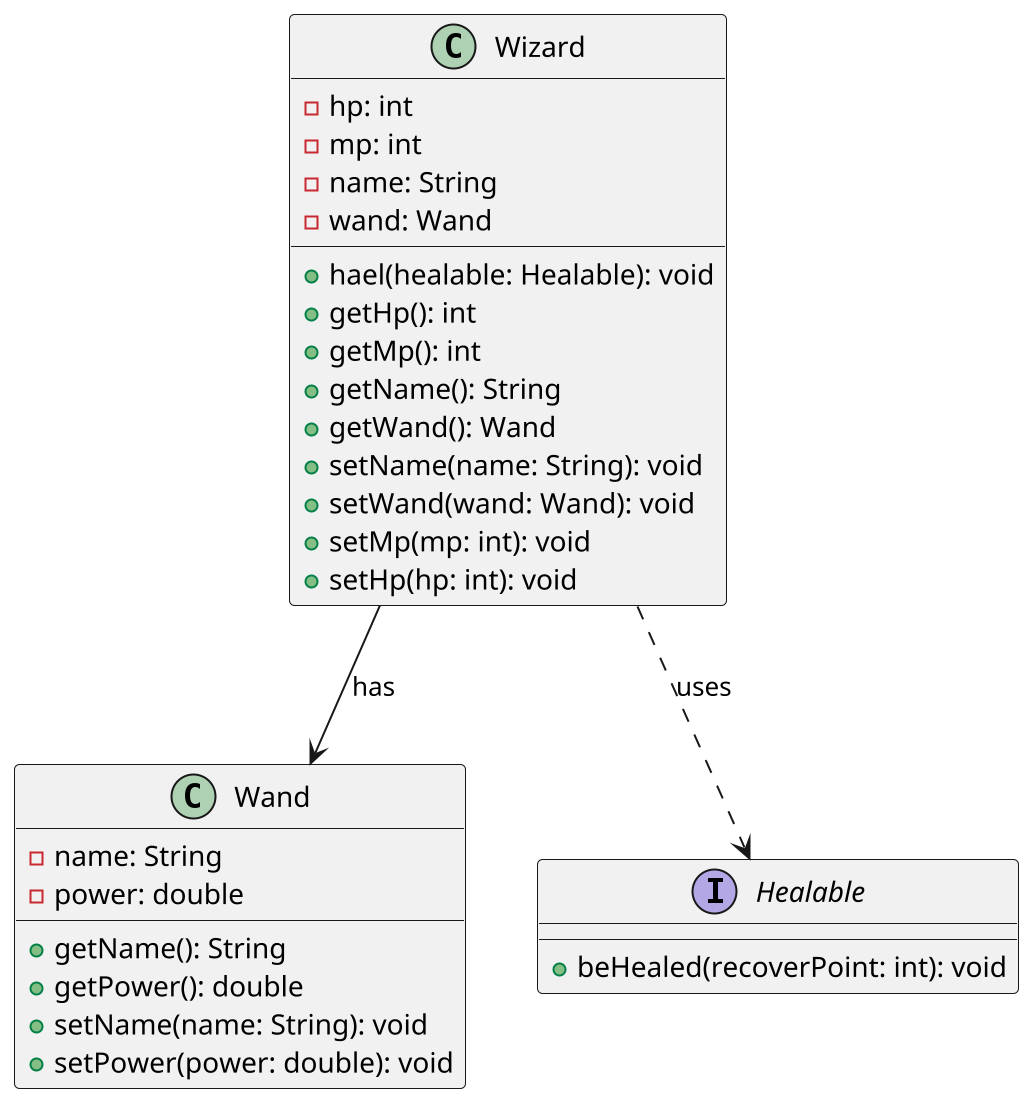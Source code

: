 @startuml
'https://plantuml.com/class-diagram

scale 2

class Wizard {
    - hp: int
    - mp: int
    - name: String
    - wand: Wand

    + hael(healable: Healable): void
    + getHp(): int
    + getMp(): int
    + getName(): String
    + getWand(): Wand
    + setName(name: String): void
    + setWand(wand: Wand): void
    + setMp(mp: int): void
    + setHp(hp: int): void
}

class Wand {
    - name: String
    - power: double

    + getName(): String
    + getPower(): double
    + setName(name: String): void
    + setPower(power: double): void
}

interface Healable {
    + beHealed(recoverPoint: int): void
}

Wizard --> Wand : has
Wizard ..> Healable : uses

@enduml